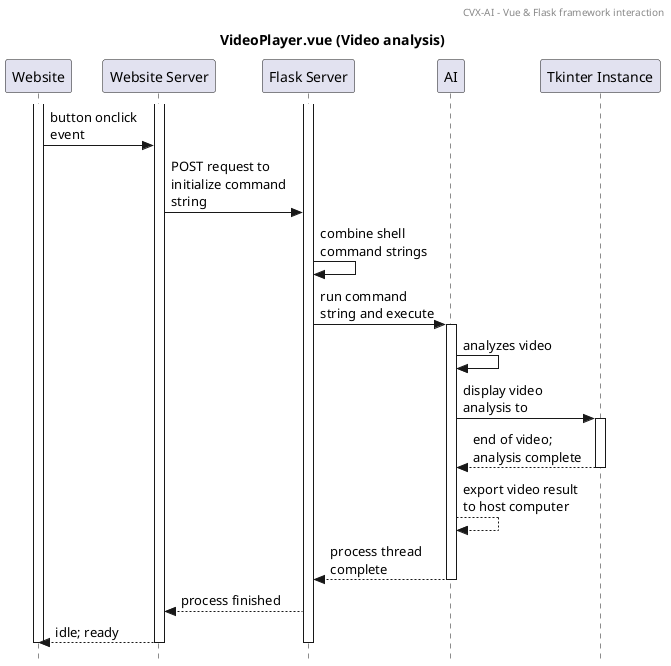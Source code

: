 'Everything that starts with a simple quote 'is a comment. You can also put comments on several lines using/'to start and '/to end.

'Start of UML diagram
@startuml
header CVX-AI - Vue & Flask framework interaction
title VideoPlayer.vue (Video analysis)

skinparam style strictuml
' skinparam SequenceMessageAlignment center
skinparam MaxMessageSize 120
scale 1

activate Website
activate "Website Server"
activate "Flask Server"
Website -> "Website Server": button onclick event
"Website Server" -> "Flask Server": POST request to initialize command string
"Flask Server" -> "Flask Server": combine shell command strings
"Flask Server" -> AI: run command string and execute
activate AI
AI -> AI: analyzes video
AI -> "Tkinter Instance": display video analysis to
activate "Tkinter Instance"
"Tkinter Instance" --> AI: end of video; analysis complete
deactivate "Tkinter Instance"
AI --> AI: export video result to host computer
AI --> "Flask Server": process thread complete
deactivate AI
"Flask Server" --> "Website Server": process finished
"Website Server" --> "Website": idle; ready
deactivate "Flask Server"
deactivate "Website Server"
deactivate "Website"

@enduml
